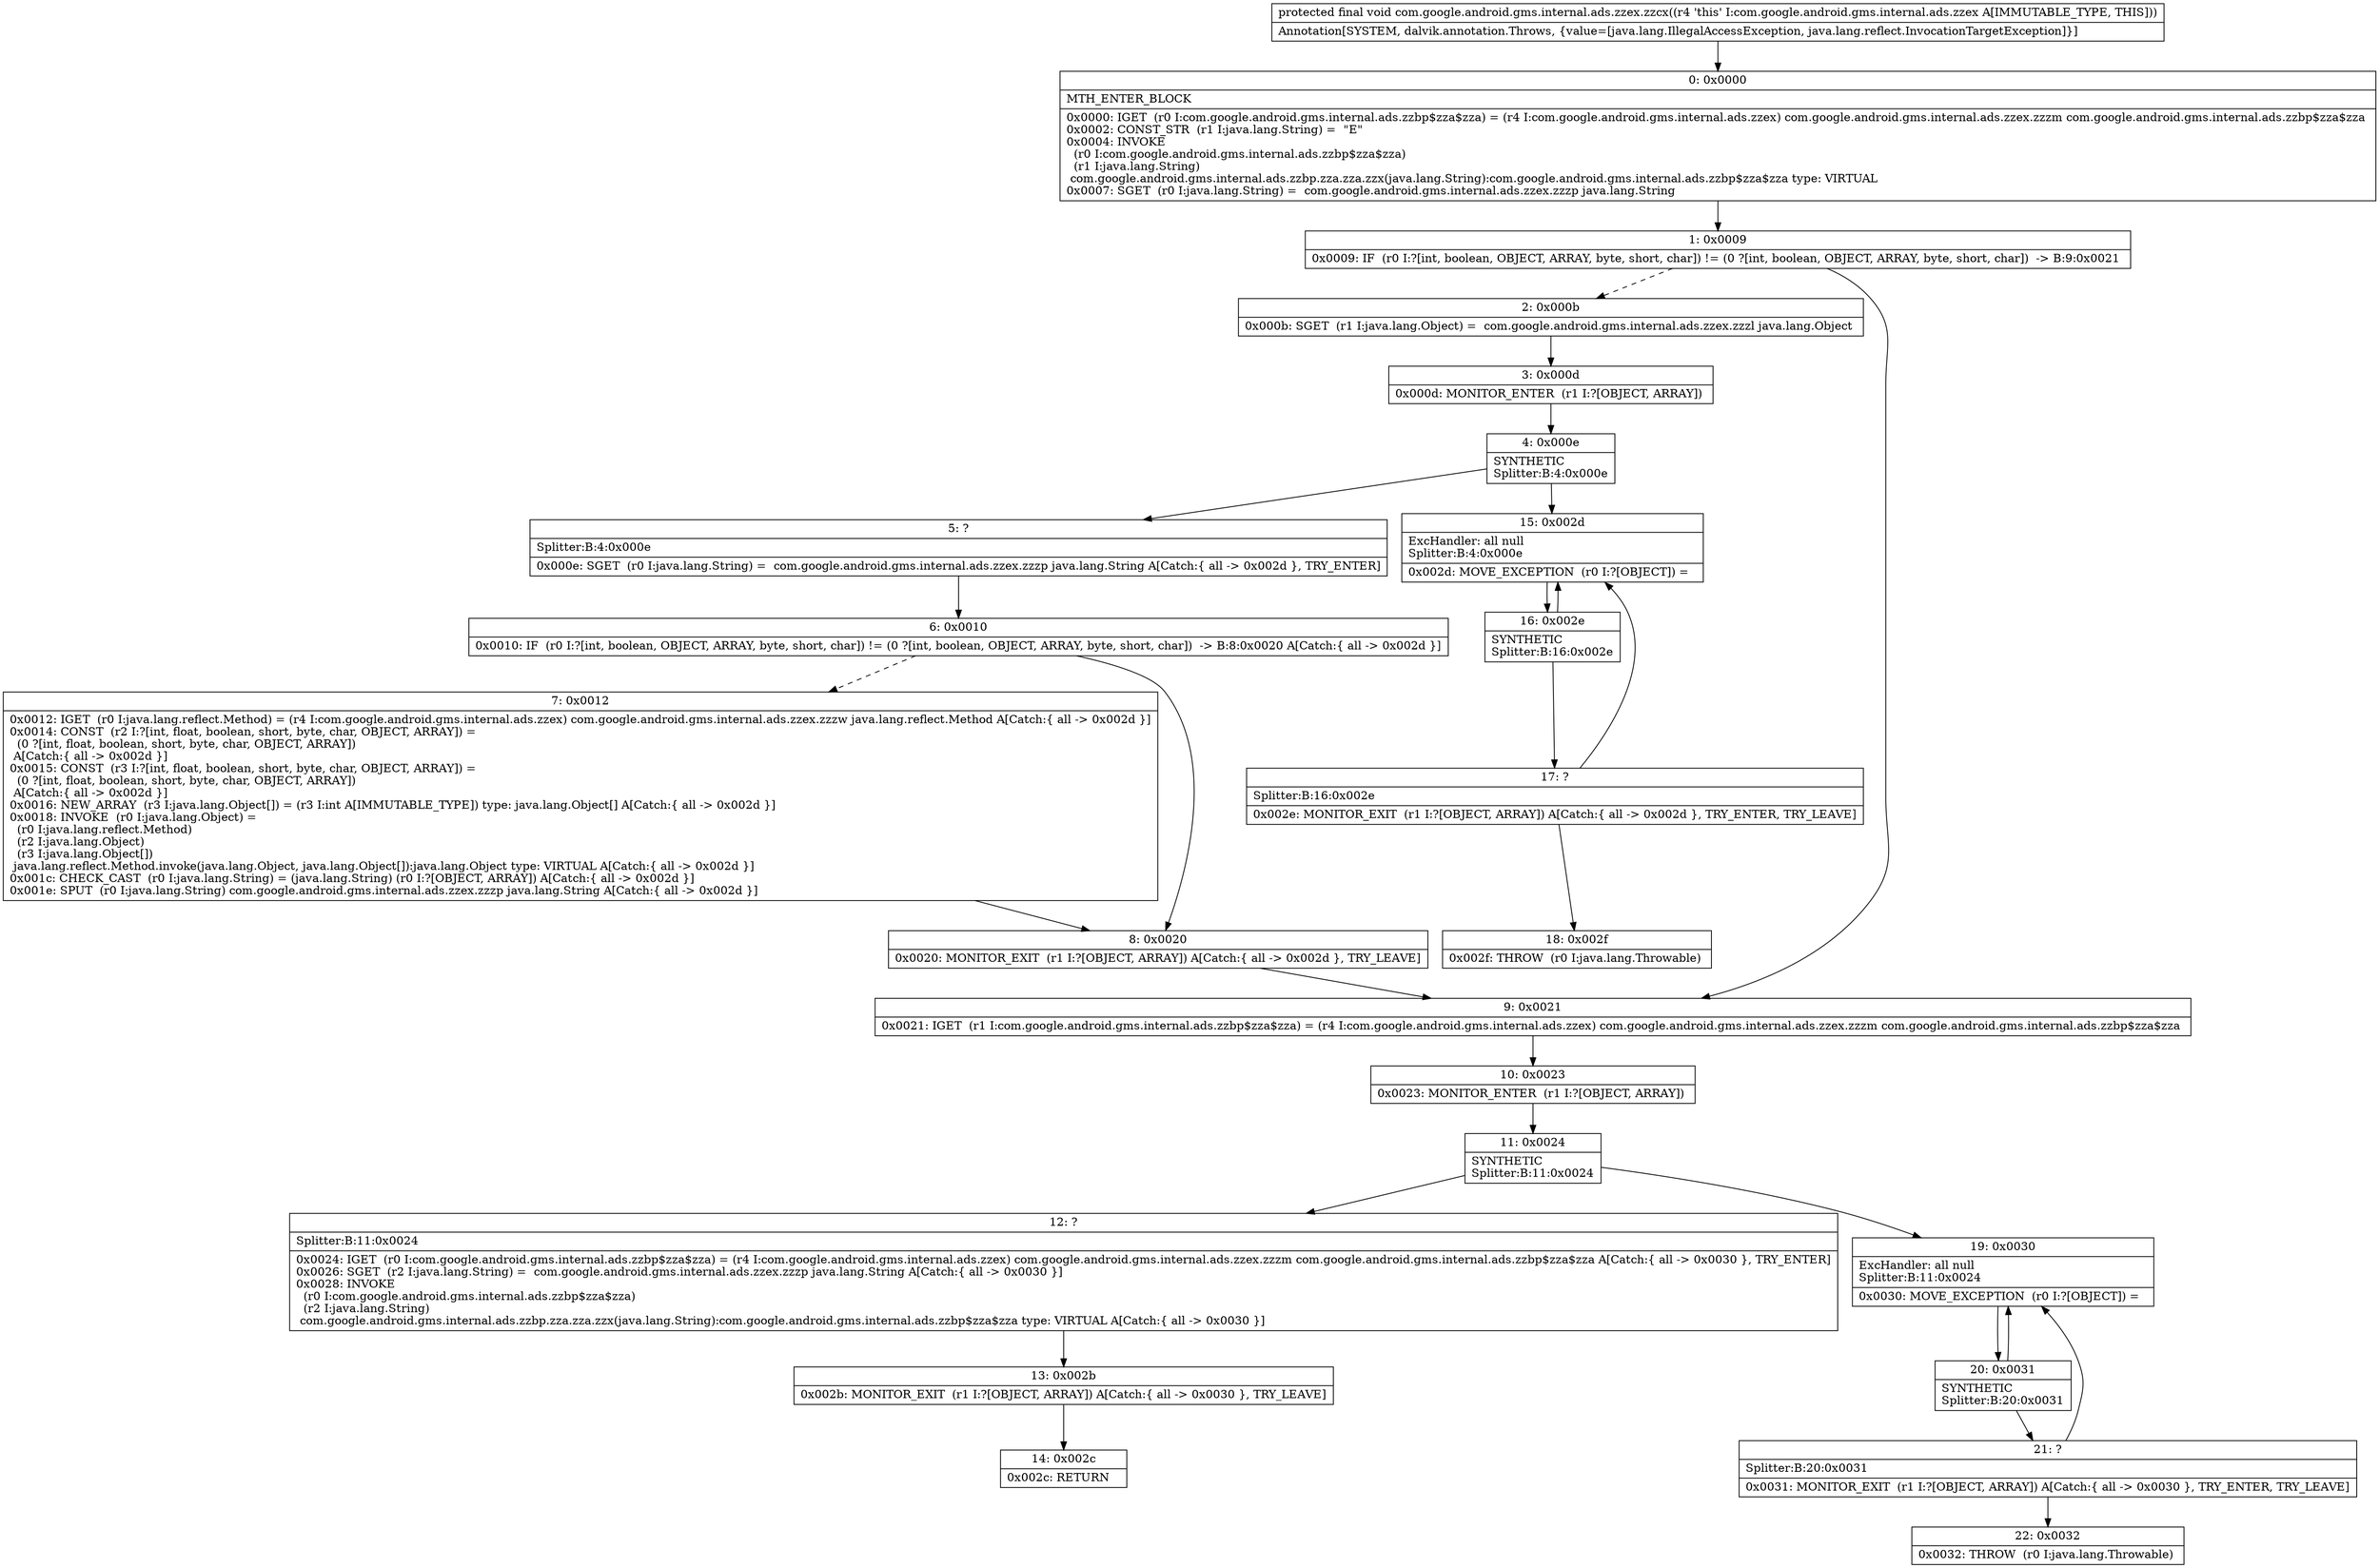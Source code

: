 digraph "CFG forcom.google.android.gms.internal.ads.zzex.zzcx()V" {
Node_0 [shape=record,label="{0\:\ 0x0000|MTH_ENTER_BLOCK\l|0x0000: IGET  (r0 I:com.google.android.gms.internal.ads.zzbp$zza$zza) = (r4 I:com.google.android.gms.internal.ads.zzex) com.google.android.gms.internal.ads.zzex.zzzm com.google.android.gms.internal.ads.zzbp$zza$zza \l0x0002: CONST_STR  (r1 I:java.lang.String) =  \"E\" \l0x0004: INVOKE  \l  (r0 I:com.google.android.gms.internal.ads.zzbp$zza$zza)\l  (r1 I:java.lang.String)\l com.google.android.gms.internal.ads.zzbp.zza.zza.zzx(java.lang.String):com.google.android.gms.internal.ads.zzbp$zza$zza type: VIRTUAL \l0x0007: SGET  (r0 I:java.lang.String) =  com.google.android.gms.internal.ads.zzex.zzzp java.lang.String \l}"];
Node_1 [shape=record,label="{1\:\ 0x0009|0x0009: IF  (r0 I:?[int, boolean, OBJECT, ARRAY, byte, short, char]) != (0 ?[int, boolean, OBJECT, ARRAY, byte, short, char])  \-\> B:9:0x0021 \l}"];
Node_2 [shape=record,label="{2\:\ 0x000b|0x000b: SGET  (r1 I:java.lang.Object) =  com.google.android.gms.internal.ads.zzex.zzzl java.lang.Object \l}"];
Node_3 [shape=record,label="{3\:\ 0x000d|0x000d: MONITOR_ENTER  (r1 I:?[OBJECT, ARRAY]) \l}"];
Node_4 [shape=record,label="{4\:\ 0x000e|SYNTHETIC\lSplitter:B:4:0x000e\l}"];
Node_5 [shape=record,label="{5\:\ ?|Splitter:B:4:0x000e\l|0x000e: SGET  (r0 I:java.lang.String) =  com.google.android.gms.internal.ads.zzex.zzzp java.lang.String A[Catch:\{ all \-\> 0x002d \}, TRY_ENTER]\l}"];
Node_6 [shape=record,label="{6\:\ 0x0010|0x0010: IF  (r0 I:?[int, boolean, OBJECT, ARRAY, byte, short, char]) != (0 ?[int, boolean, OBJECT, ARRAY, byte, short, char])  \-\> B:8:0x0020 A[Catch:\{ all \-\> 0x002d \}]\l}"];
Node_7 [shape=record,label="{7\:\ 0x0012|0x0012: IGET  (r0 I:java.lang.reflect.Method) = (r4 I:com.google.android.gms.internal.ads.zzex) com.google.android.gms.internal.ads.zzex.zzzw java.lang.reflect.Method A[Catch:\{ all \-\> 0x002d \}]\l0x0014: CONST  (r2 I:?[int, float, boolean, short, byte, char, OBJECT, ARRAY]) = \l  (0 ?[int, float, boolean, short, byte, char, OBJECT, ARRAY])\l A[Catch:\{ all \-\> 0x002d \}]\l0x0015: CONST  (r3 I:?[int, float, boolean, short, byte, char, OBJECT, ARRAY]) = \l  (0 ?[int, float, boolean, short, byte, char, OBJECT, ARRAY])\l A[Catch:\{ all \-\> 0x002d \}]\l0x0016: NEW_ARRAY  (r3 I:java.lang.Object[]) = (r3 I:int A[IMMUTABLE_TYPE]) type: java.lang.Object[] A[Catch:\{ all \-\> 0x002d \}]\l0x0018: INVOKE  (r0 I:java.lang.Object) = \l  (r0 I:java.lang.reflect.Method)\l  (r2 I:java.lang.Object)\l  (r3 I:java.lang.Object[])\l java.lang.reflect.Method.invoke(java.lang.Object, java.lang.Object[]):java.lang.Object type: VIRTUAL A[Catch:\{ all \-\> 0x002d \}]\l0x001c: CHECK_CAST  (r0 I:java.lang.String) = (java.lang.String) (r0 I:?[OBJECT, ARRAY]) A[Catch:\{ all \-\> 0x002d \}]\l0x001e: SPUT  (r0 I:java.lang.String) com.google.android.gms.internal.ads.zzex.zzzp java.lang.String A[Catch:\{ all \-\> 0x002d \}]\l}"];
Node_8 [shape=record,label="{8\:\ 0x0020|0x0020: MONITOR_EXIT  (r1 I:?[OBJECT, ARRAY]) A[Catch:\{ all \-\> 0x002d \}, TRY_LEAVE]\l}"];
Node_9 [shape=record,label="{9\:\ 0x0021|0x0021: IGET  (r1 I:com.google.android.gms.internal.ads.zzbp$zza$zza) = (r4 I:com.google.android.gms.internal.ads.zzex) com.google.android.gms.internal.ads.zzex.zzzm com.google.android.gms.internal.ads.zzbp$zza$zza \l}"];
Node_10 [shape=record,label="{10\:\ 0x0023|0x0023: MONITOR_ENTER  (r1 I:?[OBJECT, ARRAY]) \l}"];
Node_11 [shape=record,label="{11\:\ 0x0024|SYNTHETIC\lSplitter:B:11:0x0024\l}"];
Node_12 [shape=record,label="{12\:\ ?|Splitter:B:11:0x0024\l|0x0024: IGET  (r0 I:com.google.android.gms.internal.ads.zzbp$zza$zza) = (r4 I:com.google.android.gms.internal.ads.zzex) com.google.android.gms.internal.ads.zzex.zzzm com.google.android.gms.internal.ads.zzbp$zza$zza A[Catch:\{ all \-\> 0x0030 \}, TRY_ENTER]\l0x0026: SGET  (r2 I:java.lang.String) =  com.google.android.gms.internal.ads.zzex.zzzp java.lang.String A[Catch:\{ all \-\> 0x0030 \}]\l0x0028: INVOKE  \l  (r0 I:com.google.android.gms.internal.ads.zzbp$zza$zza)\l  (r2 I:java.lang.String)\l com.google.android.gms.internal.ads.zzbp.zza.zza.zzx(java.lang.String):com.google.android.gms.internal.ads.zzbp$zza$zza type: VIRTUAL A[Catch:\{ all \-\> 0x0030 \}]\l}"];
Node_13 [shape=record,label="{13\:\ 0x002b|0x002b: MONITOR_EXIT  (r1 I:?[OBJECT, ARRAY]) A[Catch:\{ all \-\> 0x0030 \}, TRY_LEAVE]\l}"];
Node_14 [shape=record,label="{14\:\ 0x002c|0x002c: RETURN   \l}"];
Node_15 [shape=record,label="{15\:\ 0x002d|ExcHandler: all null\lSplitter:B:4:0x000e\l|0x002d: MOVE_EXCEPTION  (r0 I:?[OBJECT]) =  \l}"];
Node_16 [shape=record,label="{16\:\ 0x002e|SYNTHETIC\lSplitter:B:16:0x002e\l}"];
Node_17 [shape=record,label="{17\:\ ?|Splitter:B:16:0x002e\l|0x002e: MONITOR_EXIT  (r1 I:?[OBJECT, ARRAY]) A[Catch:\{ all \-\> 0x002d \}, TRY_ENTER, TRY_LEAVE]\l}"];
Node_18 [shape=record,label="{18\:\ 0x002f|0x002f: THROW  (r0 I:java.lang.Throwable) \l}"];
Node_19 [shape=record,label="{19\:\ 0x0030|ExcHandler: all null\lSplitter:B:11:0x0024\l|0x0030: MOVE_EXCEPTION  (r0 I:?[OBJECT]) =  \l}"];
Node_20 [shape=record,label="{20\:\ 0x0031|SYNTHETIC\lSplitter:B:20:0x0031\l}"];
Node_21 [shape=record,label="{21\:\ ?|Splitter:B:20:0x0031\l|0x0031: MONITOR_EXIT  (r1 I:?[OBJECT, ARRAY]) A[Catch:\{ all \-\> 0x0030 \}, TRY_ENTER, TRY_LEAVE]\l}"];
Node_22 [shape=record,label="{22\:\ 0x0032|0x0032: THROW  (r0 I:java.lang.Throwable) \l}"];
MethodNode[shape=record,label="{protected final void com.google.android.gms.internal.ads.zzex.zzcx((r4 'this' I:com.google.android.gms.internal.ads.zzex A[IMMUTABLE_TYPE, THIS]))  | Annotation[SYSTEM, dalvik.annotation.Throws, \{value=[java.lang.IllegalAccessException, java.lang.reflect.InvocationTargetException]\}]\l}"];
MethodNode -> Node_0;
Node_0 -> Node_1;
Node_1 -> Node_2[style=dashed];
Node_1 -> Node_9;
Node_2 -> Node_3;
Node_3 -> Node_4;
Node_4 -> Node_5;
Node_4 -> Node_15;
Node_5 -> Node_6;
Node_6 -> Node_7[style=dashed];
Node_6 -> Node_8;
Node_7 -> Node_8;
Node_8 -> Node_9;
Node_9 -> Node_10;
Node_10 -> Node_11;
Node_11 -> Node_12;
Node_11 -> Node_19;
Node_12 -> Node_13;
Node_13 -> Node_14;
Node_15 -> Node_16;
Node_16 -> Node_17;
Node_16 -> Node_15;
Node_17 -> Node_18;
Node_17 -> Node_15;
Node_19 -> Node_20;
Node_20 -> Node_21;
Node_20 -> Node_19;
Node_21 -> Node_22;
Node_21 -> Node_19;
}

